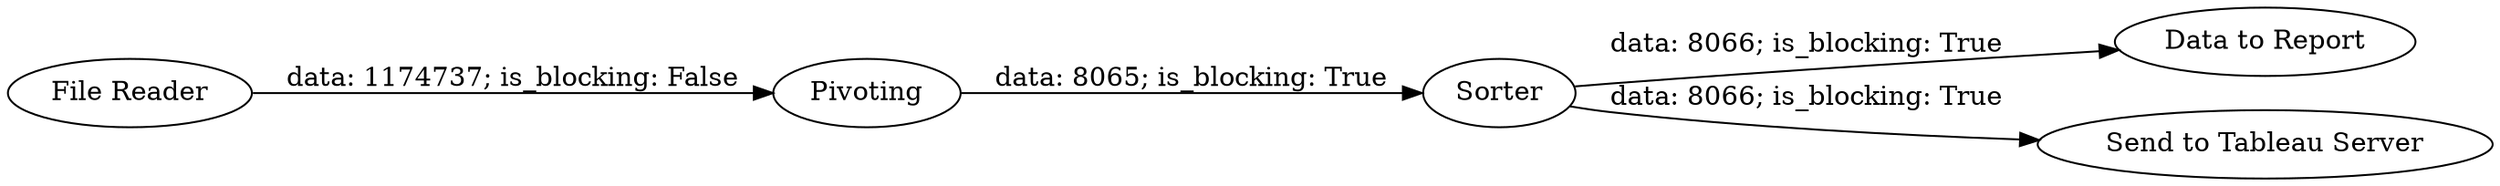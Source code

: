 digraph {
	"-7090397927249810265_18" [label="File Reader"]
	"-7090397927249810265_16" [label="Data to Report"]
	"-7090397927249810265_19" [label="Send to Tableau Server"]
	"-7090397927249810265_17" [label=Pivoting]
	"-7090397927249810265_15" [label=Sorter]
	"-7090397927249810265_15" -> "-7090397927249810265_19" [label="data: 8066; is_blocking: True"]
	"-7090397927249810265_17" -> "-7090397927249810265_15" [label="data: 8065; is_blocking: True"]
	"-7090397927249810265_15" -> "-7090397927249810265_16" [label="data: 8066; is_blocking: True"]
	"-7090397927249810265_18" -> "-7090397927249810265_17" [label="data: 1174737; is_blocking: False"]
	rankdir=LR
}
